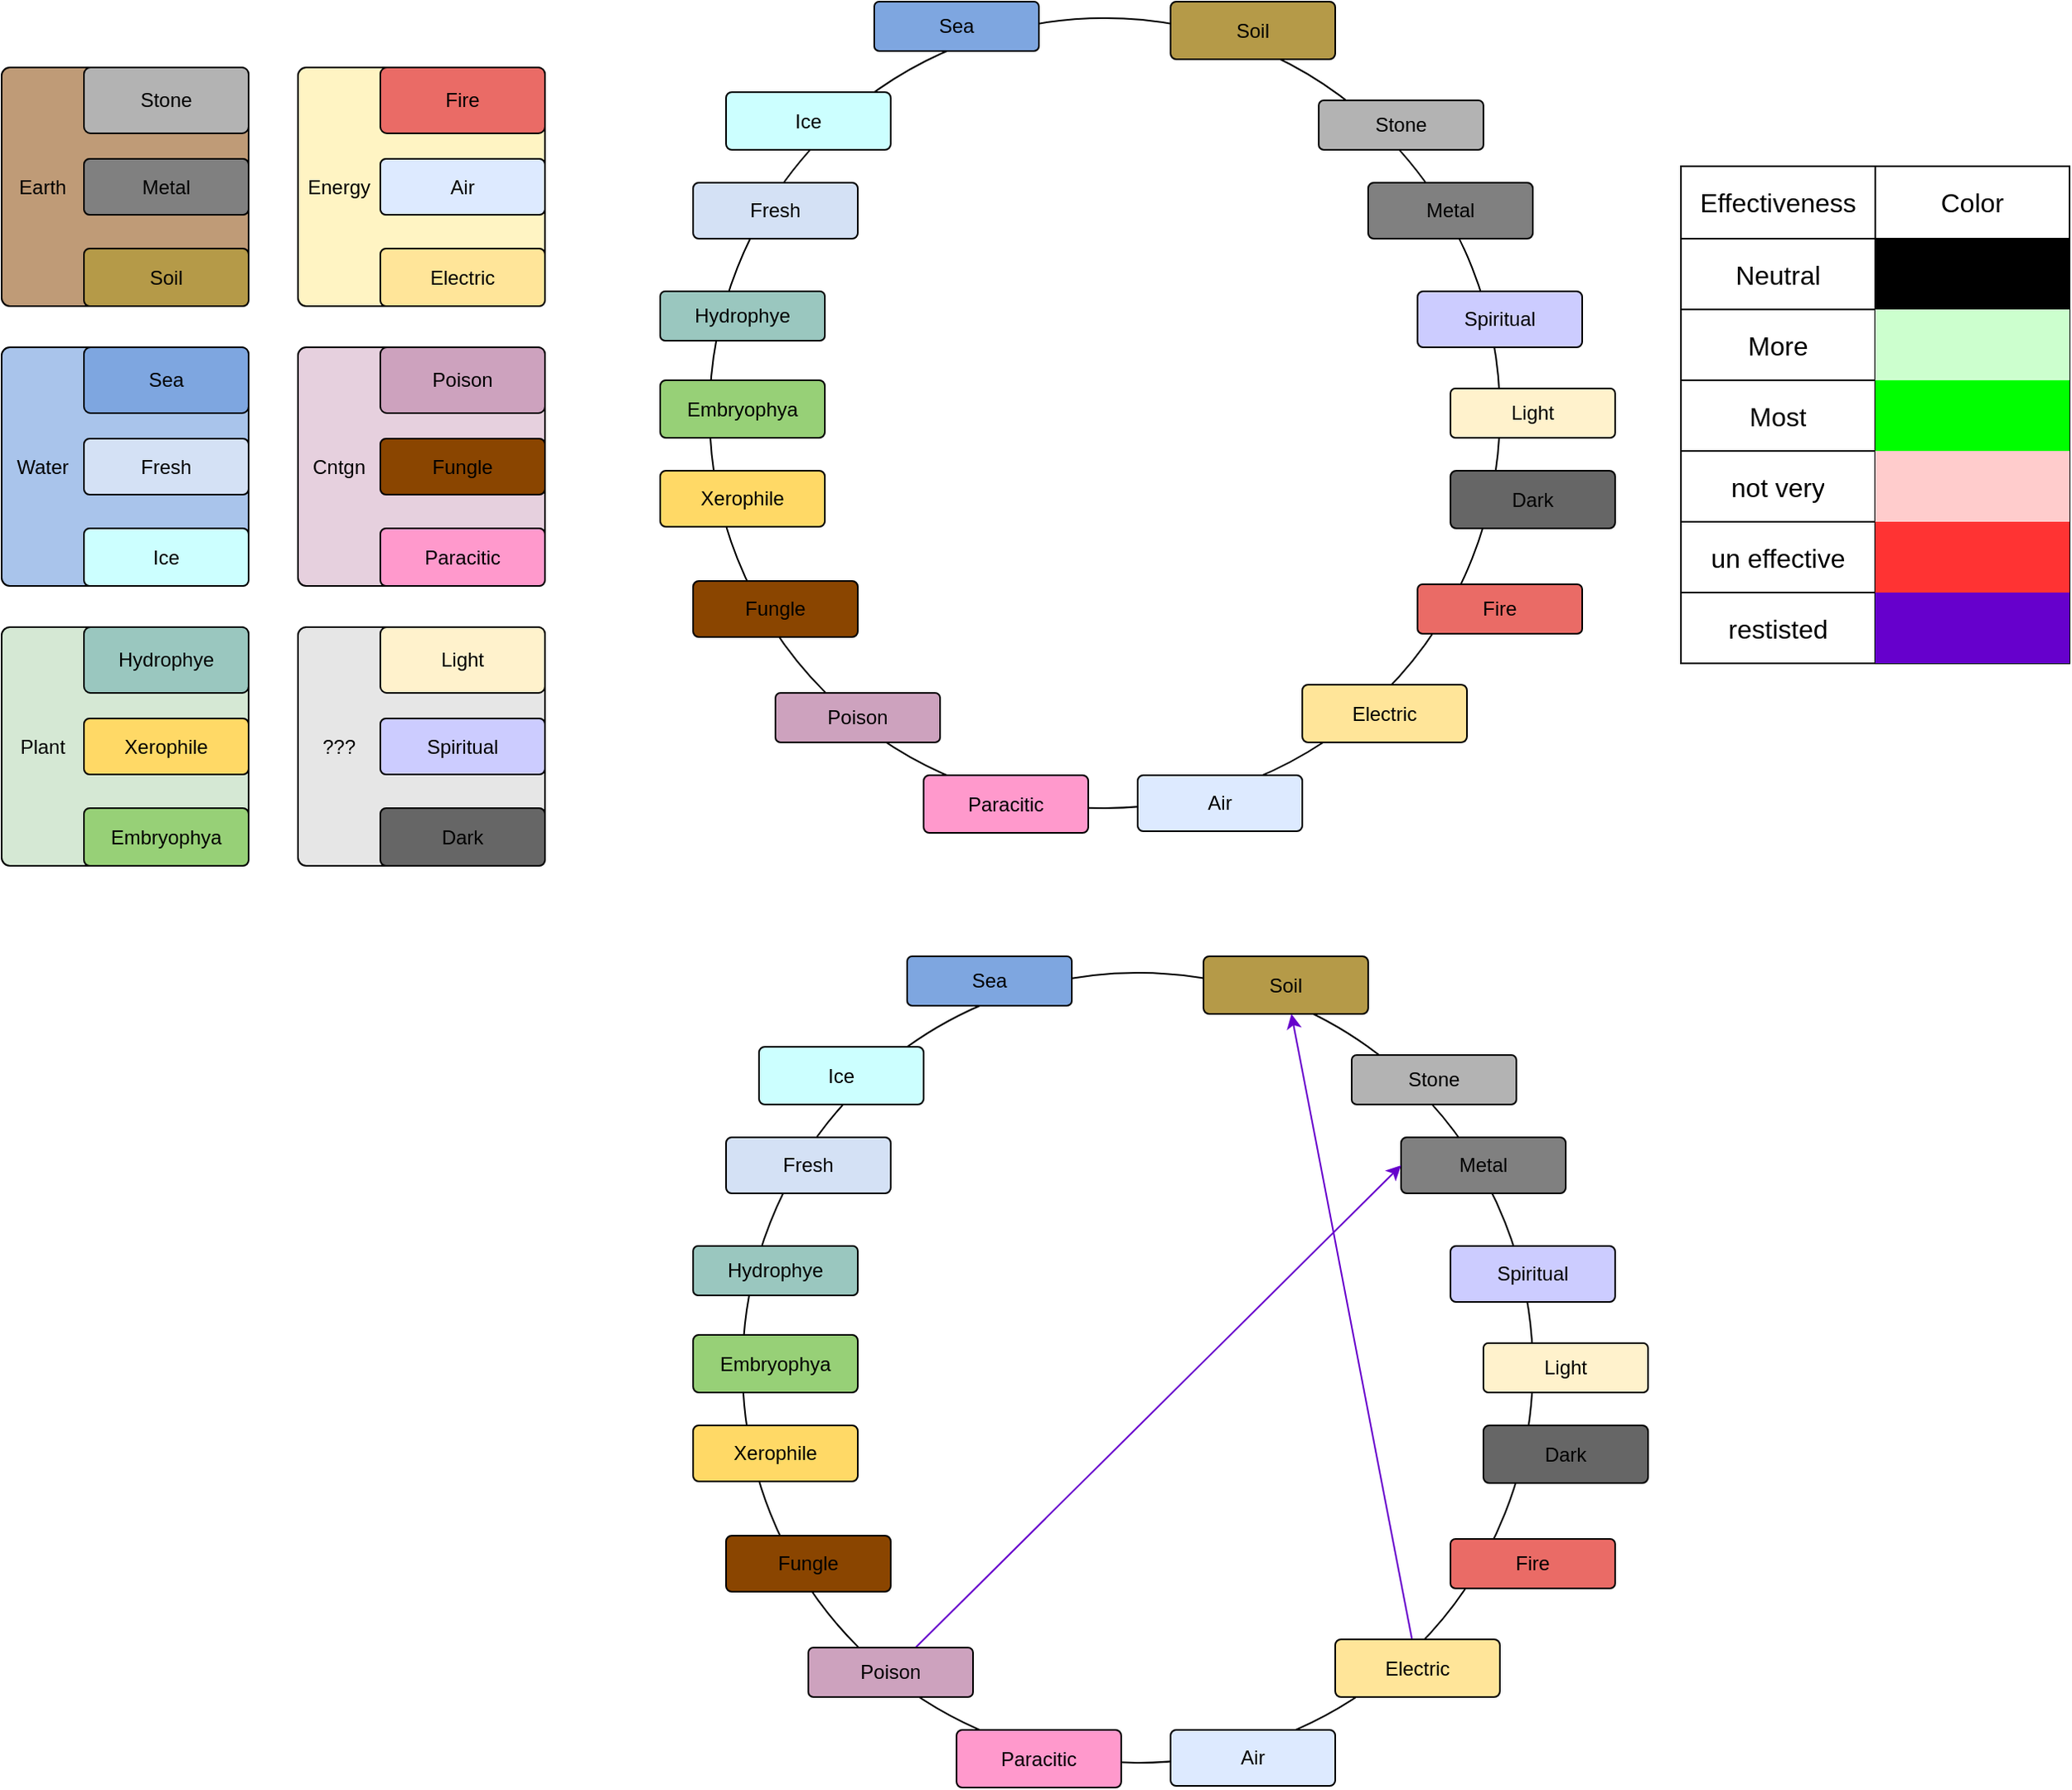 <mxfile version="21.2.1" type="device">
  <diagram name="Page-1" id="UYbDMXup0Rz0Ua2BASYN">
    <mxGraphModel dx="1648" dy="946" grid="1" gridSize="10" guides="1" tooltips="1" connect="1" arrows="1" fold="1" page="1" pageScale="1" pageWidth="850" pageHeight="1100" math="0" shadow="0">
      <root>
        <mxCell id="0" />
        <mxCell id="1" parent="0" />
        <mxCell id="_xUlNFaMakFM39vTBbDv-57" value="" style="ellipse;whiteSpace=wrap;html=1;aspect=fixed;" vertex="1" parent="1">
          <mxGeometry x="630" y="780" width="480" height="480" as="geometry" />
        </mxCell>
        <mxCell id="tsdaJOiJEgezlBiLbV2G-35" value="" style="rounded=1;absoluteArcSize=1;html=1;arcSize=10;fillColor=#BF9B77;" parent="1" vertex="1">
          <mxGeometry x="180" y="230" width="150" height="145" as="geometry" />
        </mxCell>
        <mxCell id="tsdaJOiJEgezlBiLbV2G-36" value="Earth" style="html=1;shape=mxgraph.er.anchor;whiteSpace=wrap;" parent="tsdaJOiJEgezlBiLbV2G-35" vertex="1">
          <mxGeometry width="50" height="145" as="geometry" />
        </mxCell>
        <mxCell id="tsdaJOiJEgezlBiLbV2G-37" value="Stone" style="rounded=1;arcSize=10;whiteSpace=wrap;html=1;align=center;fillColor=#B3B3B3;" parent="tsdaJOiJEgezlBiLbV2G-35" vertex="1">
          <mxGeometry x="50" width="100" height="40" as="geometry" />
        </mxCell>
        <mxCell id="tsdaJOiJEgezlBiLbV2G-38" value="Soil" style="rounded=1;arcSize=10;whiteSpace=wrap;html=1;align=center;fillColor=#B59A48;" parent="tsdaJOiJEgezlBiLbV2G-35" vertex="1">
          <mxGeometry x="50" y="110" width="100" height="35" as="geometry" />
        </mxCell>
        <mxCell id="tsdaJOiJEgezlBiLbV2G-55" value="Metal" style="rounded=1;arcSize=10;whiteSpace=wrap;html=1;align=center;fillColor=#808080;" parent="tsdaJOiJEgezlBiLbV2G-35" vertex="1">
          <mxGeometry x="50" y="55.5" width="100" height="34" as="geometry" />
        </mxCell>
        <mxCell id="vIQlEkQTKfRGxlDrGyHO-1" value="" style="rounded=1;absoluteArcSize=1;html=1;arcSize=10;fillColor=#FFF4C3;" parent="1" vertex="1">
          <mxGeometry x="360" y="230" width="150" height="145" as="geometry" />
        </mxCell>
        <mxCell id="vIQlEkQTKfRGxlDrGyHO-2" value="Energy" style="html=1;shape=mxgraph.er.anchor;whiteSpace=wrap;" parent="vIQlEkQTKfRGxlDrGyHO-1" vertex="1">
          <mxGeometry width="50" height="145" as="geometry" />
        </mxCell>
        <mxCell id="vIQlEkQTKfRGxlDrGyHO-3" value="Fire" style="rounded=1;arcSize=10;whiteSpace=wrap;html=1;align=center;fillColor=#EA6B66;" parent="vIQlEkQTKfRGxlDrGyHO-1" vertex="1">
          <mxGeometry x="50" width="100" height="40" as="geometry" />
        </mxCell>
        <mxCell id="vIQlEkQTKfRGxlDrGyHO-4" value="Electric" style="rounded=1;arcSize=10;whiteSpace=wrap;html=1;align=center;fillColor=#FFE599;" parent="vIQlEkQTKfRGxlDrGyHO-1" vertex="1">
          <mxGeometry x="50" y="110" width="100" height="35" as="geometry" />
        </mxCell>
        <mxCell id="vIQlEkQTKfRGxlDrGyHO-5" value="Air" style="rounded=1;arcSize=10;whiteSpace=wrap;html=1;align=center;fillColor=#DDEAFF;" parent="vIQlEkQTKfRGxlDrGyHO-1" vertex="1">
          <mxGeometry x="50" y="55.5" width="100" height="34" as="geometry" />
        </mxCell>
        <mxCell id="vIQlEkQTKfRGxlDrGyHO-7" value="" style="rounded=1;absoluteArcSize=1;html=1;arcSize=10;fillColor=#A9C4EB;" parent="1" vertex="1">
          <mxGeometry x="180" y="400" width="150" height="145" as="geometry" />
        </mxCell>
        <mxCell id="vIQlEkQTKfRGxlDrGyHO-8" value="Water" style="html=1;shape=mxgraph.er.anchor;whiteSpace=wrap;" parent="vIQlEkQTKfRGxlDrGyHO-7" vertex="1">
          <mxGeometry width="50" height="145" as="geometry" />
        </mxCell>
        <mxCell id="vIQlEkQTKfRGxlDrGyHO-9" value="Sea" style="rounded=1;arcSize=10;whiteSpace=wrap;html=1;align=center;fillColor=#7EA6E0;" parent="vIQlEkQTKfRGxlDrGyHO-7" vertex="1">
          <mxGeometry x="50" width="100" height="40" as="geometry" />
        </mxCell>
        <mxCell id="vIQlEkQTKfRGxlDrGyHO-10" value="Ice" style="rounded=1;arcSize=10;whiteSpace=wrap;html=1;align=center;fillColor=#CCFFFF;" parent="vIQlEkQTKfRGxlDrGyHO-7" vertex="1">
          <mxGeometry x="50" y="110" width="100" height="35" as="geometry" />
        </mxCell>
        <mxCell id="vIQlEkQTKfRGxlDrGyHO-11" value="Fresh" style="rounded=1;arcSize=10;whiteSpace=wrap;html=1;align=center;fillColor=#D4E1F5;" parent="vIQlEkQTKfRGxlDrGyHO-7" vertex="1">
          <mxGeometry x="50" y="55.5" width="100" height="34" as="geometry" />
        </mxCell>
        <mxCell id="vIQlEkQTKfRGxlDrGyHO-12" value="" style="rounded=1;absoluteArcSize=1;html=1;arcSize=10;fillColor=#E6D0DE;" parent="1" vertex="1">
          <mxGeometry x="360" y="400" width="150" height="145" as="geometry" />
        </mxCell>
        <mxCell id="vIQlEkQTKfRGxlDrGyHO-13" value="Cntgn" style="html=1;shape=mxgraph.er.anchor;whiteSpace=wrap;" parent="vIQlEkQTKfRGxlDrGyHO-12" vertex="1">
          <mxGeometry width="50" height="145" as="geometry" />
        </mxCell>
        <mxCell id="vIQlEkQTKfRGxlDrGyHO-14" value="Poison" style="rounded=1;arcSize=10;whiteSpace=wrap;html=1;align=center;fillColor=#CDA2BE;" parent="vIQlEkQTKfRGxlDrGyHO-12" vertex="1">
          <mxGeometry x="50" width="100" height="40" as="geometry" />
        </mxCell>
        <mxCell id="vIQlEkQTKfRGxlDrGyHO-15" value="Paracitic" style="rounded=1;arcSize=10;whiteSpace=wrap;html=1;align=center;fillColor=#FF99CC;" parent="vIQlEkQTKfRGxlDrGyHO-12" vertex="1">
          <mxGeometry x="50" y="110" width="100" height="35" as="geometry" />
        </mxCell>
        <mxCell id="vIQlEkQTKfRGxlDrGyHO-16" value="Fungle" style="rounded=1;arcSize=10;whiteSpace=wrap;html=1;align=center;fillColor=#8A4500;" parent="vIQlEkQTKfRGxlDrGyHO-12" vertex="1">
          <mxGeometry x="50" y="55.5" width="100" height="34" as="geometry" />
        </mxCell>
        <mxCell id="vIQlEkQTKfRGxlDrGyHO-17" value="" style="rounded=1;absoluteArcSize=1;html=1;arcSize=10;fillColor=#D5E8D4;" parent="1" vertex="1">
          <mxGeometry x="180" y="570" width="150" height="145" as="geometry" />
        </mxCell>
        <mxCell id="vIQlEkQTKfRGxlDrGyHO-18" value="Plant" style="html=1;shape=mxgraph.er.anchor;whiteSpace=wrap;" parent="vIQlEkQTKfRGxlDrGyHO-17" vertex="1">
          <mxGeometry width="50" height="145" as="geometry" />
        </mxCell>
        <mxCell id="vIQlEkQTKfRGxlDrGyHO-19" value="Hydrophye" style="rounded=1;arcSize=10;whiteSpace=wrap;html=1;align=center;fillColor=#9AC7BF;" parent="vIQlEkQTKfRGxlDrGyHO-17" vertex="1">
          <mxGeometry x="50" width="100" height="40" as="geometry" />
        </mxCell>
        <mxCell id="vIQlEkQTKfRGxlDrGyHO-20" value="Embryophya" style="rounded=1;arcSize=10;whiteSpace=wrap;html=1;align=center;fillColor=#97D077;" parent="vIQlEkQTKfRGxlDrGyHO-17" vertex="1">
          <mxGeometry x="50" y="110" width="100" height="35" as="geometry" />
        </mxCell>
        <mxCell id="vIQlEkQTKfRGxlDrGyHO-21" value="Xerophile" style="rounded=1;arcSize=10;whiteSpace=wrap;html=1;align=center;fillColor=#FFD966;" parent="vIQlEkQTKfRGxlDrGyHO-17" vertex="1">
          <mxGeometry x="50" y="55.5" width="100" height="34" as="geometry" />
        </mxCell>
        <mxCell id="vIQlEkQTKfRGxlDrGyHO-22" value="" style="rounded=1;absoluteArcSize=1;html=1;arcSize=10;fillColor=#E6E6E6;" parent="1" vertex="1">
          <mxGeometry x="360" y="570" width="150" height="145" as="geometry" />
        </mxCell>
        <mxCell id="vIQlEkQTKfRGxlDrGyHO-23" value="???" style="html=1;shape=mxgraph.er.anchor;whiteSpace=wrap;" parent="vIQlEkQTKfRGxlDrGyHO-22" vertex="1">
          <mxGeometry width="50" height="145" as="geometry" />
        </mxCell>
        <mxCell id="vIQlEkQTKfRGxlDrGyHO-24" value="Light" style="rounded=1;arcSize=10;whiteSpace=wrap;html=1;align=center;fillColor=#FFF2CC;" parent="vIQlEkQTKfRGxlDrGyHO-22" vertex="1">
          <mxGeometry x="50" width="100" height="40" as="geometry" />
        </mxCell>
        <mxCell id="vIQlEkQTKfRGxlDrGyHO-25" value="Dark" style="rounded=1;arcSize=10;whiteSpace=wrap;html=1;align=center;fillColor=#666666;" parent="vIQlEkQTKfRGxlDrGyHO-22" vertex="1">
          <mxGeometry x="50" y="110" width="100" height="35" as="geometry" />
        </mxCell>
        <mxCell id="vIQlEkQTKfRGxlDrGyHO-26" value="Spiritual" style="rounded=1;arcSize=10;whiteSpace=wrap;html=1;align=center;fillColor=#CCCCFF;" parent="vIQlEkQTKfRGxlDrGyHO-22" vertex="1">
          <mxGeometry x="50" y="55.5" width="100" height="34" as="geometry" />
        </mxCell>
        <mxCell id="_xUlNFaMakFM39vTBbDv-31" value="Stone" style="rounded=1;arcSize=10;whiteSpace=wrap;html=1;align=center;fillColor=#B3B3B3;" vertex="1" parent="1">
          <mxGeometry x="1000" y="830" width="100" height="30" as="geometry" />
        </mxCell>
        <mxCell id="_xUlNFaMakFM39vTBbDv-37" value="Metal" style="rounded=1;arcSize=10;whiteSpace=wrap;html=1;align=center;fillColor=#808080;" vertex="1" parent="1">
          <mxGeometry x="1030" y="880" width="100" height="34" as="geometry" />
        </mxCell>
        <mxCell id="_xUlNFaMakFM39vTBbDv-38" value="Soil" style="rounded=1;arcSize=10;whiteSpace=wrap;html=1;align=center;fillColor=#B59A48;" vertex="1" parent="1">
          <mxGeometry x="910" y="770" width="100" height="35" as="geometry" />
        </mxCell>
        <mxCell id="_xUlNFaMakFM39vTBbDv-39" value="Sea" style="rounded=1;arcSize=10;whiteSpace=wrap;html=1;align=center;fillColor=#7EA6E0;" vertex="1" parent="1">
          <mxGeometry x="730" y="770" width="100" height="30" as="geometry" />
        </mxCell>
        <mxCell id="_xUlNFaMakFM39vTBbDv-40" value="Fresh" style="rounded=1;arcSize=10;whiteSpace=wrap;html=1;align=center;fillColor=#D4E1F5;" vertex="1" parent="1">
          <mxGeometry x="620" y="880" width="100" height="34" as="geometry" />
        </mxCell>
        <mxCell id="_xUlNFaMakFM39vTBbDv-41" value="Ice" style="rounded=1;arcSize=10;whiteSpace=wrap;html=1;align=center;fillColor=#CCFFFF;" vertex="1" parent="1">
          <mxGeometry x="640" y="825" width="100" height="35" as="geometry" />
        </mxCell>
        <mxCell id="_xUlNFaMakFM39vTBbDv-42" value="Hydrophye" style="rounded=1;arcSize=10;whiteSpace=wrap;html=1;align=center;fillColor=#9AC7BF;" vertex="1" parent="1">
          <mxGeometry x="600" y="946" width="100" height="30" as="geometry" />
        </mxCell>
        <mxCell id="_xUlNFaMakFM39vTBbDv-43" value="Xerophile" style="rounded=1;arcSize=10;whiteSpace=wrap;html=1;align=center;fillColor=#FFD966;" vertex="1" parent="1">
          <mxGeometry x="600" y="1055" width="100" height="34" as="geometry" />
        </mxCell>
        <mxCell id="_xUlNFaMakFM39vTBbDv-44" value="Embryophya" style="rounded=1;arcSize=10;whiteSpace=wrap;html=1;align=center;fillColor=#97D077;" vertex="1" parent="1">
          <mxGeometry x="600" y="1000" width="100" height="35" as="geometry" />
        </mxCell>
        <mxCell id="_xUlNFaMakFM39vTBbDv-47" value="Fire" style="rounded=1;arcSize=10;whiteSpace=wrap;html=1;align=center;fillColor=#EA6B66;" vertex="1" parent="1">
          <mxGeometry x="1060" y="1124" width="100" height="30" as="geometry" />
        </mxCell>
        <mxCell id="_xUlNFaMakFM39vTBbDv-48" value="Air" style="rounded=1;arcSize=10;whiteSpace=wrap;html=1;align=center;fillColor=#DDEAFF;" vertex="1" parent="1">
          <mxGeometry x="890" y="1240" width="100" height="34" as="geometry" />
        </mxCell>
        <mxCell id="_xUlNFaMakFM39vTBbDv-94" style="rounded=0;orthogonalLoop=1;jettySize=auto;html=1;strokeColor=#6600CC;" edge="1" parent="1" source="_xUlNFaMakFM39vTBbDv-49" target="_xUlNFaMakFM39vTBbDv-38">
          <mxGeometry relative="1" as="geometry" />
        </mxCell>
        <mxCell id="_xUlNFaMakFM39vTBbDv-49" value="Electric" style="rounded=1;arcSize=10;whiteSpace=wrap;html=1;align=center;fillColor=#FFE599;" vertex="1" parent="1">
          <mxGeometry x="990" y="1185" width="100" height="35" as="geometry" />
        </mxCell>
        <mxCell id="_xUlNFaMakFM39vTBbDv-93" style="rounded=0;orthogonalLoop=1;jettySize=auto;html=1;entryX=0;entryY=0.5;entryDx=0;entryDy=0;strokeColor=#6600CC;" edge="1" parent="1" source="_xUlNFaMakFM39vTBbDv-50" target="_xUlNFaMakFM39vTBbDv-37">
          <mxGeometry relative="1" as="geometry" />
        </mxCell>
        <mxCell id="_xUlNFaMakFM39vTBbDv-50" value="Poison" style="rounded=1;arcSize=10;whiteSpace=wrap;html=1;align=center;fillColor=#CDA2BE;" vertex="1" parent="1">
          <mxGeometry x="670" y="1190" width="100" height="30" as="geometry" />
        </mxCell>
        <mxCell id="_xUlNFaMakFM39vTBbDv-51" value="Fungle" style="rounded=1;arcSize=10;whiteSpace=wrap;html=1;align=center;fillColor=#8A4500;" vertex="1" parent="1">
          <mxGeometry x="620" y="1122" width="100" height="34" as="geometry" />
        </mxCell>
        <mxCell id="_xUlNFaMakFM39vTBbDv-52" value="Paracitic" style="rounded=1;arcSize=10;whiteSpace=wrap;html=1;align=center;fillColor=#FF99CC;" vertex="1" parent="1">
          <mxGeometry x="760" y="1240" width="100" height="35" as="geometry" />
        </mxCell>
        <mxCell id="_xUlNFaMakFM39vTBbDv-53" value="Light" style="rounded=1;arcSize=10;whiteSpace=wrap;html=1;align=center;fillColor=#FFF2CC;" vertex="1" parent="1">
          <mxGeometry x="1080" y="1005" width="100" height="30" as="geometry" />
        </mxCell>
        <mxCell id="_xUlNFaMakFM39vTBbDv-54" value="Spiritual" style="rounded=1;arcSize=10;whiteSpace=wrap;html=1;align=center;fillColor=#CCCCFF;" vertex="1" parent="1">
          <mxGeometry x="1060" y="946" width="100" height="34" as="geometry" />
        </mxCell>
        <mxCell id="_xUlNFaMakFM39vTBbDv-55" value="Dark" style="rounded=1;arcSize=10;whiteSpace=wrap;html=1;align=center;fillColor=#666666;" vertex="1" parent="1">
          <mxGeometry x="1080" y="1055" width="100" height="35" as="geometry" />
        </mxCell>
        <mxCell id="_xUlNFaMakFM39vTBbDv-59" value="" style="shape=table;startSize=0;container=1;collapsible=0;childLayout=tableLayout;fontSize=16;" vertex="1" parent="1">
          <mxGeometry x="1200" y="290" width="236" height="302" as="geometry" />
        </mxCell>
        <mxCell id="_xUlNFaMakFM39vTBbDv-64" value="" style="shape=tableRow;horizontal=0;startSize=0;swimlaneHead=0;swimlaneBody=0;strokeColor=inherit;top=0;left=0;bottom=0;right=0;collapsible=0;dropTarget=0;fillColor=none;points=[[0,0.5],[1,0.5]];portConstraint=eastwest;fontSize=16;" vertex="1" parent="_xUlNFaMakFM39vTBbDv-59">
          <mxGeometry width="236" height="44" as="geometry" />
        </mxCell>
        <mxCell id="_xUlNFaMakFM39vTBbDv-72" value="Effectiveness" style="shape=partialRectangle;html=1;whiteSpace=wrap;connectable=0;strokeColor=inherit;overflow=hidden;fillColor=none;top=0;left=0;bottom=0;right=0;pointerEvents=1;fontSize=16;" vertex="1" parent="_xUlNFaMakFM39vTBbDv-64">
          <mxGeometry width="118" height="44" as="geometry">
            <mxRectangle width="118" height="44" as="alternateBounds" />
          </mxGeometry>
        </mxCell>
        <mxCell id="_xUlNFaMakFM39vTBbDv-65" value="Color" style="shape=partialRectangle;html=1;whiteSpace=wrap;connectable=0;strokeColor=inherit;overflow=hidden;fillColor=none;top=0;left=0;bottom=0;right=0;pointerEvents=1;fontSize=16;" vertex="1" parent="_xUlNFaMakFM39vTBbDv-64">
          <mxGeometry x="118" width="118" height="44" as="geometry">
            <mxRectangle width="118" height="44" as="alternateBounds" />
          </mxGeometry>
        </mxCell>
        <mxCell id="_xUlNFaMakFM39vTBbDv-68" value="" style="shape=tableRow;horizontal=0;startSize=0;swimlaneHead=0;swimlaneBody=0;strokeColor=inherit;top=0;left=0;bottom=0;right=0;collapsible=0;dropTarget=0;fillColor=none;points=[[0,0.5],[1,0.5]];portConstraint=eastwest;fontSize=16;" vertex="1" parent="_xUlNFaMakFM39vTBbDv-59">
          <mxGeometry y="44" width="236" height="43" as="geometry" />
        </mxCell>
        <mxCell id="_xUlNFaMakFM39vTBbDv-73" value="Neutral" style="shape=partialRectangle;html=1;whiteSpace=wrap;connectable=0;strokeColor=inherit;overflow=hidden;fillColor=none;top=0;left=0;bottom=0;right=0;pointerEvents=1;fontSize=16;" vertex="1" parent="_xUlNFaMakFM39vTBbDv-68">
          <mxGeometry width="118" height="43" as="geometry">
            <mxRectangle width="118" height="43" as="alternateBounds" />
          </mxGeometry>
        </mxCell>
        <mxCell id="_xUlNFaMakFM39vTBbDv-69" value="" style="shape=partialRectangle;html=1;whiteSpace=wrap;connectable=0;strokeColor=inherit;overflow=hidden;fillColor=#000000;top=0;left=0;bottom=0;right=0;pointerEvents=1;fontSize=16;" vertex="1" parent="_xUlNFaMakFM39vTBbDv-68">
          <mxGeometry x="118" width="118" height="43" as="geometry">
            <mxRectangle width="118" height="43" as="alternateBounds" />
          </mxGeometry>
        </mxCell>
        <mxCell id="_xUlNFaMakFM39vTBbDv-74" style="shape=tableRow;horizontal=0;startSize=0;swimlaneHead=0;swimlaneBody=0;strokeColor=inherit;top=0;left=0;bottom=0;right=0;collapsible=0;dropTarget=0;fillColor=none;points=[[0,0.5],[1,0.5]];portConstraint=eastwest;fontSize=16;" vertex="1" parent="_xUlNFaMakFM39vTBbDv-59">
          <mxGeometry y="87" width="236" height="43" as="geometry" />
        </mxCell>
        <mxCell id="_xUlNFaMakFM39vTBbDv-75" value="More" style="shape=partialRectangle;html=1;whiteSpace=wrap;connectable=0;strokeColor=inherit;overflow=hidden;fillColor=none;top=0;left=0;bottom=0;right=0;pointerEvents=1;fontSize=16;" vertex="1" parent="_xUlNFaMakFM39vTBbDv-74">
          <mxGeometry width="118" height="43" as="geometry">
            <mxRectangle width="118" height="43" as="alternateBounds" />
          </mxGeometry>
        </mxCell>
        <mxCell id="_xUlNFaMakFM39vTBbDv-76" style="shape=partialRectangle;html=1;whiteSpace=wrap;connectable=0;strokeColor=inherit;overflow=hidden;fillColor=#CCFFCE;top=0;left=0;bottom=0;right=0;pointerEvents=1;fontSize=16;" vertex="1" parent="_xUlNFaMakFM39vTBbDv-74">
          <mxGeometry x="118" width="118" height="43" as="geometry">
            <mxRectangle width="118" height="43" as="alternateBounds" />
          </mxGeometry>
        </mxCell>
        <mxCell id="_xUlNFaMakFM39vTBbDv-77" style="shape=tableRow;horizontal=0;startSize=0;swimlaneHead=0;swimlaneBody=0;strokeColor=inherit;top=0;left=0;bottom=0;right=0;collapsible=0;dropTarget=0;fillColor=none;points=[[0,0.5],[1,0.5]];portConstraint=eastwest;fontSize=16;" vertex="1" parent="_xUlNFaMakFM39vTBbDv-59">
          <mxGeometry y="130" width="236" height="43" as="geometry" />
        </mxCell>
        <mxCell id="_xUlNFaMakFM39vTBbDv-78" value="Most" style="shape=partialRectangle;html=1;whiteSpace=wrap;connectable=0;strokeColor=inherit;overflow=hidden;fillColor=none;top=0;left=0;bottom=0;right=0;pointerEvents=1;fontSize=16;" vertex="1" parent="_xUlNFaMakFM39vTBbDv-77">
          <mxGeometry width="118" height="43" as="geometry">
            <mxRectangle width="118" height="43" as="alternateBounds" />
          </mxGeometry>
        </mxCell>
        <mxCell id="_xUlNFaMakFM39vTBbDv-79" style="shape=partialRectangle;html=1;whiteSpace=wrap;connectable=0;strokeColor=inherit;overflow=hidden;fillColor=#00FF00;top=0;left=0;bottom=0;right=0;pointerEvents=1;fontSize=16;" vertex="1" parent="_xUlNFaMakFM39vTBbDv-77">
          <mxGeometry x="118" width="118" height="43" as="geometry">
            <mxRectangle width="118" height="43" as="alternateBounds" />
          </mxGeometry>
        </mxCell>
        <mxCell id="_xUlNFaMakFM39vTBbDv-86" style="shape=tableRow;horizontal=0;startSize=0;swimlaneHead=0;swimlaneBody=0;strokeColor=inherit;top=0;left=0;bottom=0;right=0;collapsible=0;dropTarget=0;fillColor=none;points=[[0,0.5],[1,0.5]];portConstraint=eastwest;fontSize=16;" vertex="1" parent="_xUlNFaMakFM39vTBbDv-59">
          <mxGeometry y="173" width="236" height="43" as="geometry" />
        </mxCell>
        <mxCell id="_xUlNFaMakFM39vTBbDv-87" value="not very" style="shape=partialRectangle;html=1;whiteSpace=wrap;connectable=0;strokeColor=inherit;overflow=hidden;fillColor=none;top=0;left=0;bottom=0;right=0;pointerEvents=1;fontSize=16;" vertex="1" parent="_xUlNFaMakFM39vTBbDv-86">
          <mxGeometry width="118" height="43" as="geometry">
            <mxRectangle width="118" height="43" as="alternateBounds" />
          </mxGeometry>
        </mxCell>
        <mxCell id="_xUlNFaMakFM39vTBbDv-88" style="shape=partialRectangle;html=1;whiteSpace=wrap;connectable=0;strokeColor=inherit;overflow=hidden;fillColor=#FFCCCC;top=0;left=0;bottom=0;right=0;pointerEvents=1;fontSize=16;" vertex="1" parent="_xUlNFaMakFM39vTBbDv-86">
          <mxGeometry x="118" width="118" height="43" as="geometry">
            <mxRectangle width="118" height="43" as="alternateBounds" />
          </mxGeometry>
        </mxCell>
        <mxCell id="_xUlNFaMakFM39vTBbDv-83" style="shape=tableRow;horizontal=0;startSize=0;swimlaneHead=0;swimlaneBody=0;strokeColor=inherit;top=0;left=0;bottom=0;right=0;collapsible=0;dropTarget=0;fillColor=none;points=[[0,0.5],[1,0.5]];portConstraint=eastwest;fontSize=16;" vertex="1" parent="_xUlNFaMakFM39vTBbDv-59">
          <mxGeometry y="216" width="236" height="43" as="geometry" />
        </mxCell>
        <mxCell id="_xUlNFaMakFM39vTBbDv-84" value="un effective" style="shape=partialRectangle;html=1;whiteSpace=wrap;connectable=0;strokeColor=inherit;overflow=hidden;fillColor=none;top=0;left=0;bottom=0;right=0;pointerEvents=1;fontSize=16;" vertex="1" parent="_xUlNFaMakFM39vTBbDv-83">
          <mxGeometry width="118" height="43" as="geometry">
            <mxRectangle width="118" height="43" as="alternateBounds" />
          </mxGeometry>
        </mxCell>
        <mxCell id="_xUlNFaMakFM39vTBbDv-85" style="shape=partialRectangle;html=1;whiteSpace=wrap;connectable=0;strokeColor=inherit;overflow=hidden;fillColor=#FF3333;top=0;left=0;bottom=0;right=0;pointerEvents=1;fontSize=16;" vertex="1" parent="_xUlNFaMakFM39vTBbDv-83">
          <mxGeometry x="118" width="118" height="43" as="geometry">
            <mxRectangle width="118" height="43" as="alternateBounds" />
          </mxGeometry>
        </mxCell>
        <mxCell id="_xUlNFaMakFM39vTBbDv-80" style="shape=tableRow;horizontal=0;startSize=0;swimlaneHead=0;swimlaneBody=0;strokeColor=inherit;top=0;left=0;bottom=0;right=0;collapsible=0;dropTarget=0;fillColor=none;points=[[0,0.5],[1,0.5]];portConstraint=eastwest;fontSize=16;" vertex="1" parent="_xUlNFaMakFM39vTBbDv-59">
          <mxGeometry y="259" width="236" height="43" as="geometry" />
        </mxCell>
        <mxCell id="_xUlNFaMakFM39vTBbDv-81" value="restisted" style="shape=partialRectangle;html=1;whiteSpace=wrap;connectable=0;strokeColor=inherit;overflow=hidden;fillColor=none;top=0;left=0;bottom=0;right=0;pointerEvents=1;fontSize=16;" vertex="1" parent="_xUlNFaMakFM39vTBbDv-80">
          <mxGeometry width="118" height="43" as="geometry">
            <mxRectangle width="118" height="43" as="alternateBounds" />
          </mxGeometry>
        </mxCell>
        <mxCell id="_xUlNFaMakFM39vTBbDv-82" style="shape=partialRectangle;html=1;whiteSpace=wrap;connectable=0;strokeColor=inherit;overflow=hidden;fillColor=#6600CC;top=0;left=0;bottom=0;right=0;pointerEvents=1;fontSize=16;" vertex="1" parent="_xUlNFaMakFM39vTBbDv-80">
          <mxGeometry x="118" width="118" height="43" as="geometry">
            <mxRectangle width="118" height="43" as="alternateBounds" />
          </mxGeometry>
        </mxCell>
        <mxCell id="_xUlNFaMakFM39vTBbDv-95" value="" style="ellipse;whiteSpace=wrap;html=1;aspect=fixed;" vertex="1" parent="1">
          <mxGeometry x="610" y="200" width="480" height="480" as="geometry" />
        </mxCell>
        <mxCell id="_xUlNFaMakFM39vTBbDv-96" value="Stone" style="rounded=1;arcSize=10;whiteSpace=wrap;html=1;align=center;fillColor=#B3B3B3;" vertex="1" parent="1">
          <mxGeometry x="980" y="250" width="100" height="30" as="geometry" />
        </mxCell>
        <mxCell id="_xUlNFaMakFM39vTBbDv-97" value="Metal" style="rounded=1;arcSize=10;whiteSpace=wrap;html=1;align=center;fillColor=#808080;" vertex="1" parent="1">
          <mxGeometry x="1010" y="300" width="100" height="34" as="geometry" />
        </mxCell>
        <mxCell id="_xUlNFaMakFM39vTBbDv-98" value="Soil" style="rounded=1;arcSize=10;whiteSpace=wrap;html=1;align=center;fillColor=#B59A48;" vertex="1" parent="1">
          <mxGeometry x="890" y="190" width="100" height="35" as="geometry" />
        </mxCell>
        <mxCell id="_xUlNFaMakFM39vTBbDv-99" value="Sea" style="rounded=1;arcSize=10;whiteSpace=wrap;html=1;align=center;fillColor=#7EA6E0;" vertex="1" parent="1">
          <mxGeometry x="710" y="190" width="100" height="30" as="geometry" />
        </mxCell>
        <mxCell id="_xUlNFaMakFM39vTBbDv-100" value="Fresh" style="rounded=1;arcSize=10;whiteSpace=wrap;html=1;align=center;fillColor=#D4E1F5;" vertex="1" parent="1">
          <mxGeometry x="600" y="300" width="100" height="34" as="geometry" />
        </mxCell>
        <mxCell id="_xUlNFaMakFM39vTBbDv-101" value="Ice" style="rounded=1;arcSize=10;whiteSpace=wrap;html=1;align=center;fillColor=#CCFFFF;" vertex="1" parent="1">
          <mxGeometry x="620" y="245" width="100" height="35" as="geometry" />
        </mxCell>
        <mxCell id="_xUlNFaMakFM39vTBbDv-102" value="Hydrophye" style="rounded=1;arcSize=10;whiteSpace=wrap;html=1;align=center;fillColor=#9AC7BF;" vertex="1" parent="1">
          <mxGeometry x="580" y="366" width="100" height="30" as="geometry" />
        </mxCell>
        <mxCell id="_xUlNFaMakFM39vTBbDv-103" value="Xerophile" style="rounded=1;arcSize=10;whiteSpace=wrap;html=1;align=center;fillColor=#FFD966;" vertex="1" parent="1">
          <mxGeometry x="580" y="475" width="100" height="34" as="geometry" />
        </mxCell>
        <mxCell id="_xUlNFaMakFM39vTBbDv-104" value="Embryophya" style="rounded=1;arcSize=10;whiteSpace=wrap;html=1;align=center;fillColor=#97D077;" vertex="1" parent="1">
          <mxGeometry x="580" y="420" width="100" height="35" as="geometry" />
        </mxCell>
        <mxCell id="_xUlNFaMakFM39vTBbDv-105" value="Fire" style="rounded=1;arcSize=10;whiteSpace=wrap;html=1;align=center;fillColor=#EA6B66;" vertex="1" parent="1">
          <mxGeometry x="1040" y="544" width="100" height="30" as="geometry" />
        </mxCell>
        <mxCell id="_xUlNFaMakFM39vTBbDv-106" value="Air" style="rounded=1;arcSize=10;whiteSpace=wrap;html=1;align=center;fillColor=#DDEAFF;" vertex="1" parent="1">
          <mxGeometry x="870" y="660" width="100" height="34" as="geometry" />
        </mxCell>
        <mxCell id="_xUlNFaMakFM39vTBbDv-108" value="Electric" style="rounded=1;arcSize=10;whiteSpace=wrap;html=1;align=center;fillColor=#FFE599;" vertex="1" parent="1">
          <mxGeometry x="970" y="605" width="100" height="35" as="geometry" />
        </mxCell>
        <mxCell id="_xUlNFaMakFM39vTBbDv-110" value="Poison" style="rounded=1;arcSize=10;whiteSpace=wrap;html=1;align=center;fillColor=#CDA2BE;" vertex="1" parent="1">
          <mxGeometry x="650" y="610" width="100" height="30" as="geometry" />
        </mxCell>
        <mxCell id="_xUlNFaMakFM39vTBbDv-111" value="Fungle" style="rounded=1;arcSize=10;whiteSpace=wrap;html=1;align=center;fillColor=#8A4500;" vertex="1" parent="1">
          <mxGeometry x="600" y="542" width="100" height="34" as="geometry" />
        </mxCell>
        <mxCell id="_xUlNFaMakFM39vTBbDv-112" value="Paracitic" style="rounded=1;arcSize=10;whiteSpace=wrap;html=1;align=center;fillColor=#FF99CC;" vertex="1" parent="1">
          <mxGeometry x="740" y="660" width="100" height="35" as="geometry" />
        </mxCell>
        <mxCell id="_xUlNFaMakFM39vTBbDv-113" value="Light" style="rounded=1;arcSize=10;whiteSpace=wrap;html=1;align=center;fillColor=#FFF2CC;" vertex="1" parent="1">
          <mxGeometry x="1060" y="425" width="100" height="30" as="geometry" />
        </mxCell>
        <mxCell id="_xUlNFaMakFM39vTBbDv-114" value="Spiritual" style="rounded=1;arcSize=10;whiteSpace=wrap;html=1;align=center;fillColor=#CCCCFF;" vertex="1" parent="1">
          <mxGeometry x="1040" y="366" width="100" height="34" as="geometry" />
        </mxCell>
        <mxCell id="_xUlNFaMakFM39vTBbDv-115" value="Dark" style="rounded=1;arcSize=10;whiteSpace=wrap;html=1;align=center;fillColor=#666666;" vertex="1" parent="1">
          <mxGeometry x="1060" y="475" width="100" height="35" as="geometry" />
        </mxCell>
      </root>
    </mxGraphModel>
  </diagram>
</mxfile>
